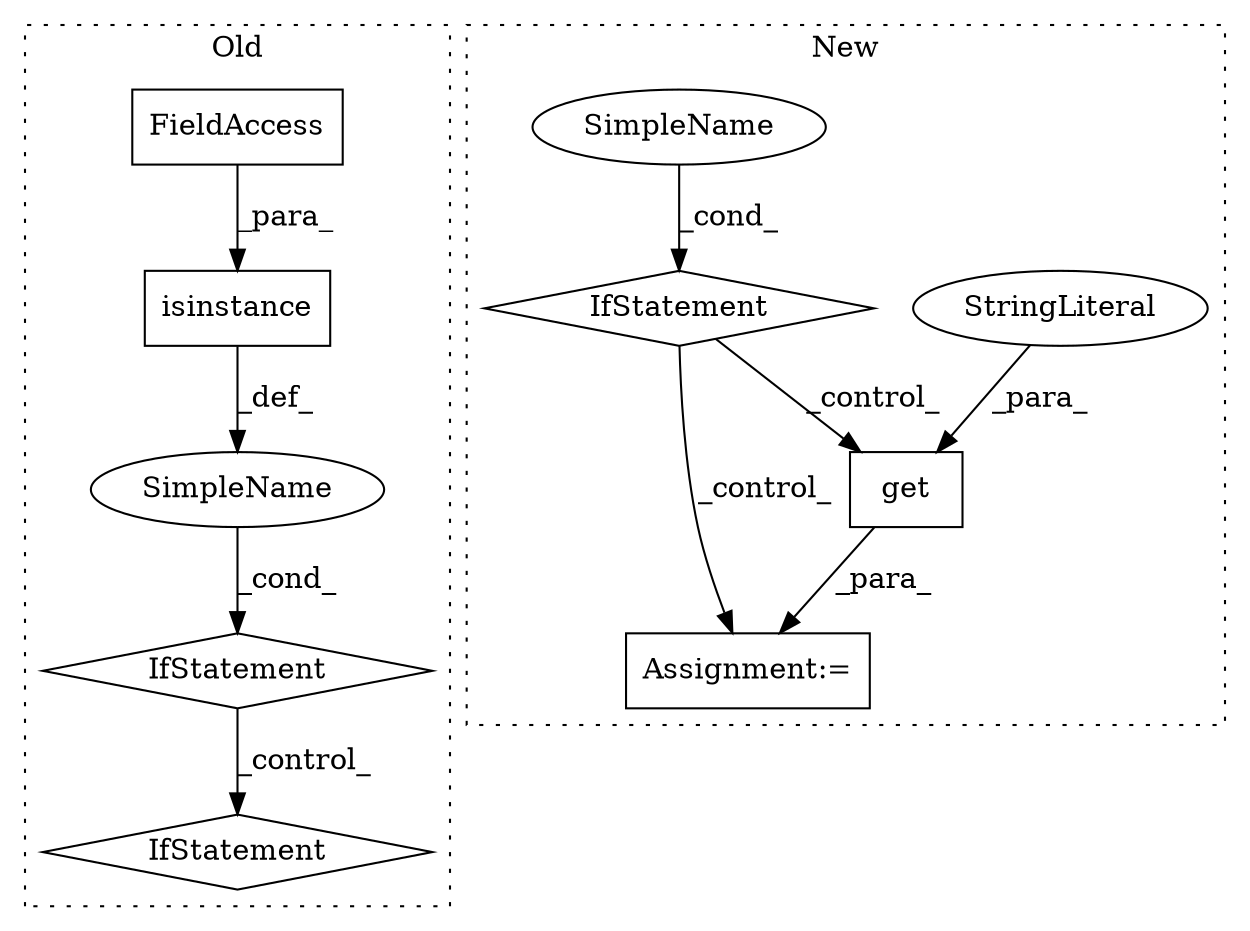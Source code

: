 digraph G {
subgraph cluster0 {
1 [label="isinstance" a="32" s="5437,5457" l="11,1" shape="box"];
3 [label="IfStatement" a="25" s="5433,5466" l="4,2" shape="diamond"];
5 [label="FieldAccess" a="22" s="5448" l="4" shape="box"];
7 [label="IfStatement" a="25" s="5508,5542" l="4,2" shape="diamond"];
8 [label="SimpleName" a="42" s="" l="" shape="ellipse"];
label = "Old";
style="dotted";
}
subgraph cluster1 {
2 [label="get" a="32" s="5975,5995" l="4,1" shape="box"];
4 [label="Assignment:=" a="7" s="5969" l="1" shape="box"];
6 [label="StringLiteral" a="45" s="5979" l="11" shape="ellipse"];
9 [label="IfStatement" a="25" s="5942,5950" l="4,2" shape="diamond"];
10 [label="SimpleName" a="42" s="5946" l="4" shape="ellipse"];
label = "New";
style="dotted";
}
1 -> 8 [label="_def_"];
2 -> 4 [label="_para_"];
3 -> 7 [label="_control_"];
5 -> 1 [label="_para_"];
6 -> 2 [label="_para_"];
8 -> 3 [label="_cond_"];
9 -> 2 [label="_control_"];
9 -> 4 [label="_control_"];
10 -> 9 [label="_cond_"];
}